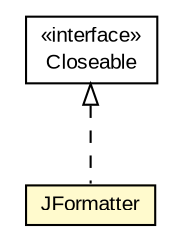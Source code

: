 #!/usr/local/bin/dot
#
# Class diagram 
# Generated by UMLGraph version 5.1 (http://www.umlgraph.org/)
#

digraph G {
	edge [fontname="arial",fontsize=10,labelfontname="arial",labelfontsize=10];
	node [fontname="arial",fontsize=10,shape=plaintext];
	nodesep=0.25;
	ranksep=0.5;
	// com.helger.jcodemodel.JFormatter
	c5165 [label=<<table title="com.helger.jcodemodel.JFormatter" border="0" cellborder="1" cellspacing="0" cellpadding="2" port="p" bgcolor="lemonChiffon" href="./JFormatter.html">
		<tr><td><table border="0" cellspacing="0" cellpadding="1">
<tr><td align="center" balign="center"> JFormatter </td></tr>
		</table></td></tr>
		</table>>, fontname="arial", fontcolor="black", fontsize=10.0];
	//com.helger.jcodemodel.JFormatter implements java.io.Closeable
	c5260:p -> c5165:p [dir=back,arrowtail=empty,style=dashed];
	// java.io.Closeable
	c5260 [label=<<table title="java.io.Closeable" border="0" cellborder="1" cellspacing="0" cellpadding="2" port="p" href="http://java.sun.com/j2se/1.4.2/docs/api/java/io/Closeable.html">
		<tr><td><table border="0" cellspacing="0" cellpadding="1">
<tr><td align="center" balign="center"> &#171;interface&#187; </td></tr>
<tr><td align="center" balign="center"> Closeable </td></tr>
		</table></td></tr>
		</table>>, fontname="arial", fontcolor="black", fontsize=10.0];
}

